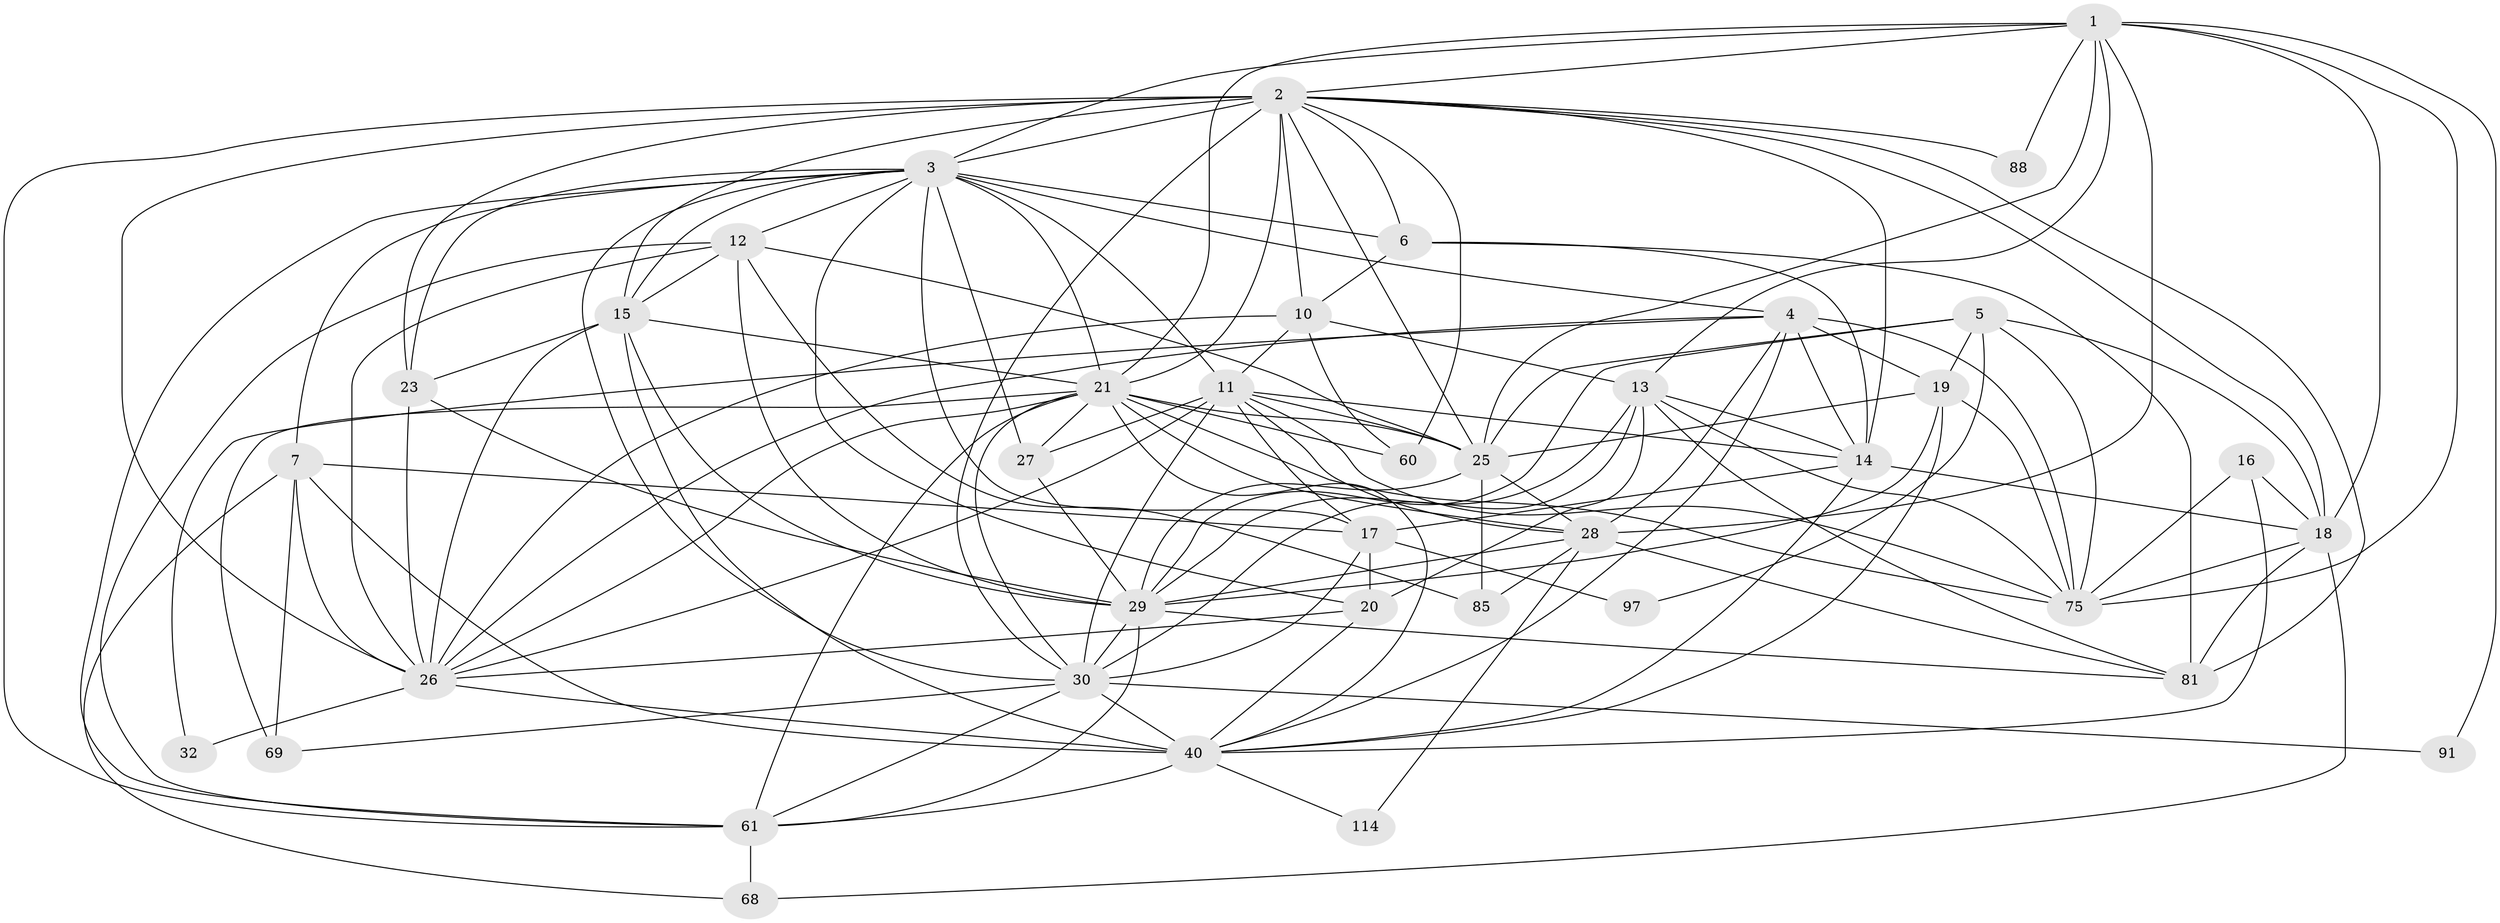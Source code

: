 // original degree distribution, {2: 0.15966386554621848, 4: 0.226890756302521, 5: 0.12605042016806722, 6: 0.13445378151260504, 3: 0.2857142857142857, 8: 0.008403361344537815, 7: 0.058823529411764705}
// Generated by graph-tools (version 1.1) at 2025/18/03/04/25 18:18:36]
// undirected, 39 vertices, 138 edges
graph export_dot {
graph [start="1"]
  node [color=gray90,style=filled];
  1 [super="+48"];
  2 [super="+70+9+50"];
  3 [super="+8+57+33"];
  4 [super="+119+53+58"];
  5 [super="+76+99"];
  6 [super="+83"];
  7 [super="+34+79"];
  10 [super="+89"];
  11 [super="+38+109"];
  12 [super="+72"];
  13 [super="+39+62+46"];
  14 [super="+87+31+106"];
  15 [super="+24"];
  16 [super="+86"];
  17 [super="+95+74"];
  18 [super="+35+45"];
  19 [super="+37"];
  20 [super="+47"];
  21 [super="+101+22"];
  23 [super="+49"];
  25 [super="+41"];
  26 [super="+52+93"];
  27 [super="+66+36"];
  28 [super="+102+43"];
  29 [super="+71+105"];
  30 [super="+107+94+116+55"];
  32;
  40 [super="+64+82+96+103"];
  60;
  61 [super="+104+117"];
  68;
  69 [super="+73"];
  75 [super="+92+80"];
  81 [super="+100"];
  85;
  88;
  91;
  97;
  114;
  1 -- 75;
  1 -- 18;
  1 -- 88;
  1 -- 25;
  1 -- 91;
  1 -- 2;
  1 -- 3;
  1 -- 13;
  1 -- 21;
  1 -- 28;
  2 -- 6;
  2 -- 30 [weight=2];
  2 -- 25;
  2 -- 15;
  2 -- 14;
  2 -- 18;
  2 -- 23;
  2 -- 88;
  2 -- 60;
  2 -- 3 [weight=2];
  2 -- 81 [weight=2];
  2 -- 61 [weight=2];
  2 -- 21;
  2 -- 10;
  2 -- 26;
  3 -- 27;
  3 -- 4 [weight=2];
  3 -- 6;
  3 -- 11;
  3 -- 20 [weight=2];
  3 -- 23;
  3 -- 30;
  3 -- 21;
  3 -- 17;
  3 -- 12;
  3 -- 15 [weight=2];
  3 -- 7;
  3 -- 61;
  4 -- 32;
  4 -- 26;
  4 -- 75;
  4 -- 14 [weight=2];
  4 -- 19;
  4 -- 40;
  4 -- 28;
  5 -- 19;
  5 -- 18;
  5 -- 75;
  5 -- 97;
  5 -- 25;
  5 -- 29;
  6 -- 81;
  6 -- 14;
  6 -- 10;
  7 -- 17;
  7 -- 68;
  7 -- 69;
  7 -- 40 [weight=2];
  7 -- 26 [weight=2];
  10 -- 13 [weight=2];
  10 -- 26;
  10 -- 11;
  10 -- 60;
  11 -- 75;
  11 -- 27;
  11 -- 30;
  11 -- 14;
  11 -- 25;
  11 -- 28;
  11 -- 17;
  11 -- 26;
  12 -- 85;
  12 -- 61;
  12 -- 25;
  12 -- 15;
  12 -- 26;
  12 -- 29;
  13 -- 30 [weight=2];
  13 -- 29;
  13 -- 14;
  13 -- 81;
  13 -- 20;
  13 -- 75;
  14 -- 18;
  14 -- 40;
  14 -- 17;
  15 -- 21;
  15 -- 23;
  15 -- 40;
  15 -- 26;
  15 -- 29;
  16 -- 40;
  16 -- 18;
  16 -- 75;
  17 -- 30 [weight=2];
  17 -- 20;
  17 -- 97;
  18 -- 68;
  18 -- 75;
  18 -- 81;
  19 -- 25;
  19 -- 75;
  19 -- 29 [weight=2];
  19 -- 40;
  20 -- 40;
  20 -- 26;
  21 -- 69;
  21 -- 75;
  21 -- 25;
  21 -- 26;
  21 -- 27 [weight=2];
  21 -- 60;
  21 -- 30;
  21 -- 40;
  21 -- 28;
  21 -- 61;
  23 -- 26;
  23 -- 29;
  25 -- 85;
  25 -- 29 [weight=2];
  25 -- 28;
  26 -- 40;
  26 -- 32;
  27 -- 29;
  28 -- 81;
  28 -- 85;
  28 -- 29;
  28 -- 114;
  29 -- 81;
  29 -- 30;
  29 -- 61;
  30 -- 69;
  30 -- 91;
  30 -- 40 [weight=2];
  30 -- 61;
  40 -- 61 [weight=2];
  40 -- 114;
  61 -- 68;
}

